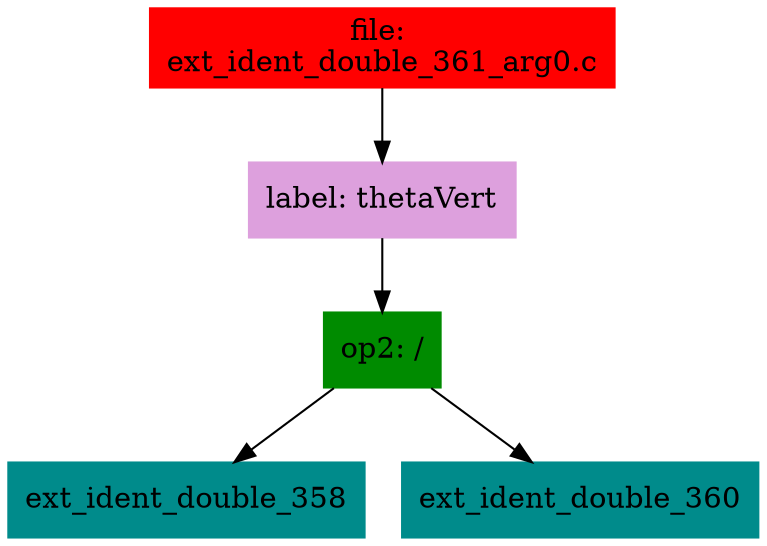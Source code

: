 digraph G {
node [shape=box]

0 [label="file: 
ext_ident_double_361_arg0.c",color=red, style=filled]
1 [label="label: thetaVert",color=plum, style=filled]
0 -> 1
2 [label="op2: /",color=green4, style=filled]
1 -> 2
3 [label="ext_ident_double_358",color=cyan4, style=filled]
2 -> 3
148 [label="ext_ident_double_360",color=cyan4, style=filled]
2 -> 148


}

